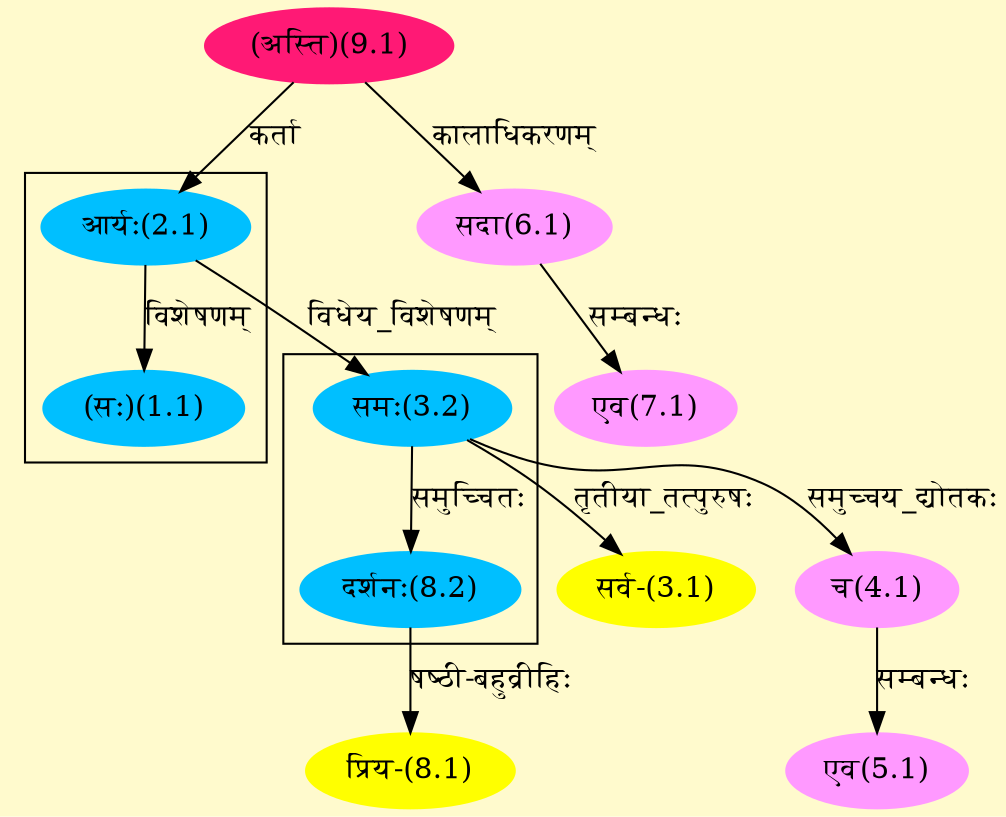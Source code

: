digraph G{
rankdir=BT;
 compound=true;
 bgcolor="lemonchiffon1";

subgraph cluster_1{
Node1_1 [style=filled, color="#00BFFF" label = "(सः)(1.1)"]
Node2_1 [style=filled, color="#00BFFF" label = "आर्यः(2.1)"]

}

subgraph cluster_2{
Node8_2 [style=filled, color="#00BFFF" label = "दर्शनः(8.2)"]
Node3_2 [style=filled, color="#00BFFF" label = "समः(3.2)"]

}
Node2_1 [style=filled, color="#00BFFF" label = "आर्यः(2.1)"]
Node9_1 [style=filled, color="#FF1975" label = "(अस्ति)(9.1)"]
Node3_1 [style=filled, color="#FFFF00" label = "सर्व-(3.1)"]
Node3_2 [style=filled, color="#00BFFF" label = "समः(3.2)"]
Node4_1 [style=filled, color="#FF99FF" label = "च(4.1)"]
Node5_1 [style=filled, color="#FF99FF" label = "एव(5.1)"]
Node6_1 [style=filled, color="#FF99FF" label = "सदा(6.1)"]
Node7_1 [style=filled, color="#FF99FF" label = "एव(7.1)"]
Node8_1 [style=filled, color="#FFFF00" label = "प्रिय-(8.1)"]
Node8_2 [style=filled, color="#00BFFF" label = "दर्शनः(8.2)"]
/* Start of Relations section */

Node1_1 -> Node2_1 [  label="विशेषणम्"  dir="back" ]
Node2_1 -> Node9_1 [  label="कर्ता"  dir="back" ]
Node3_1 -> Node3_2 [  label="तृतीया_तत्पुरुषः"  dir="back" ]
Node3_2 -> Node2_1 [  label="विधेय_विशेषणम्"  dir="back" ]
Node4_1 -> Node3_2 [  label="समुच्चय_द्योतकः"  dir="back" ]
Node5_1 -> Node4_1 [  label="सम्बन्धः"  dir="back" ]
Node6_1 -> Node9_1 [  label="कालाधिकरणम्"  dir="back" ]
Node7_1 -> Node6_1 [  label="सम्बन्धः"  dir="back" ]
Node8_1 -> Node8_2 [  label="षष्ठी-बहुव्रीहिः"  dir="back" ]
Node8_2 -> Node3_2 [  label="समुच्चितः"  dir="back" ]
}
